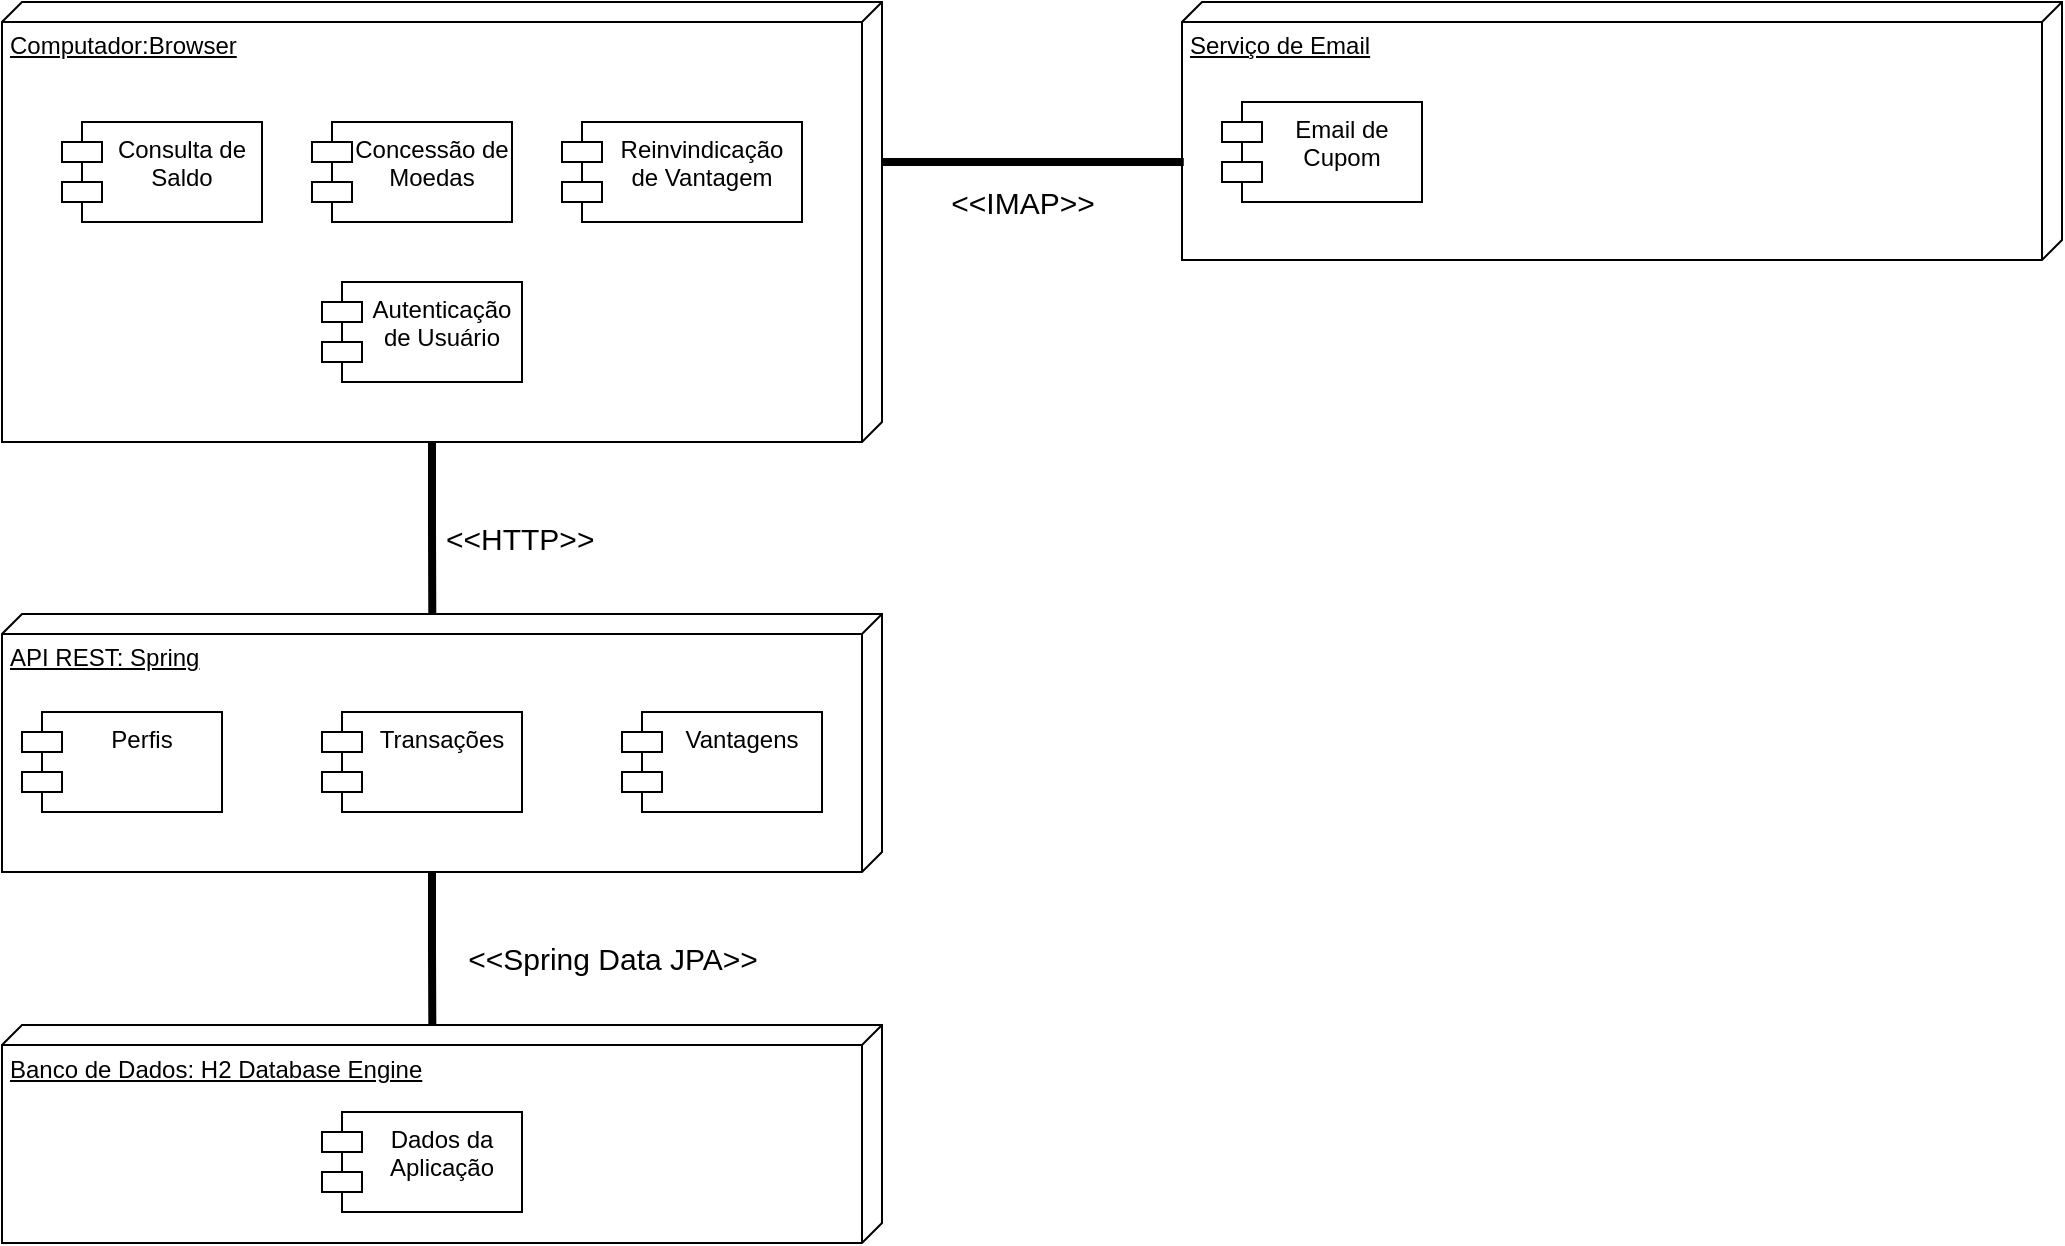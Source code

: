<mxfile version="27.0.6">
  <diagram name="Página-1" id="0baeC1T9_Wn-1TEpzrgX">
    <mxGraphModel dx="2245" dy="1925" grid="1" gridSize="10" guides="1" tooltips="1" connect="1" arrows="1" fold="1" page="1" pageScale="1" pageWidth="827" pageHeight="1169" math="0" shadow="0">
      <root>
        <mxCell id="0" />
        <mxCell id="1" parent="0" />
        <mxCell id="iyyX1s9_e3pjV-plWLvc-1" style="edgeStyle=orthogonalEdgeStyle;rounded=0;orthogonalLoop=1;jettySize=auto;html=1;exitX=0;exitY=0;exitDx=170;exitDy=225;exitPerimeter=0;strokeWidth=4;endArrow=none;startFill=0;entryX=0.031;entryY=0.511;entryDx=0;entryDy=0;entryPerimeter=0;" parent="1" source="iA4XpVnBiFOq4aOnz0Fv-35" edge="1" target="iA4XpVnBiFOq4aOnz0Fv-34">
          <mxGeometry relative="1" as="geometry">
            <mxPoint x="-435" y="-900" as="targetPoint" />
          </mxGeometry>
        </mxCell>
        <mxCell id="iyyX1s9_e3pjV-plWLvc-2" value="&amp;lt;&amp;lt;HTTP&amp;gt;&amp;gt;" style="edgeLabel;html=1;align=left;verticalAlign=middle;resizable=0;points=[];fontSize=15;labelPosition=right;verticalLabelPosition=middle;" parent="iyyX1s9_e3pjV-plWLvc-1" vertex="1" connectable="0">
          <mxGeometry x="-0.133" relative="1" as="geometry">
            <mxPoint x="5" y="37" as="offset" />
          </mxGeometry>
        </mxCell>
        <mxCell id="iA4XpVnBiFOq4aOnz0Fv-35" value="Computador:Browser" style="verticalAlign=top;align=left;spacingTop=8;spacingLeft=2;spacingRight=12;shape=cube;size=10;direction=south;fontStyle=4;html=1;whiteSpace=wrap;" parent="1" vertex="1">
          <mxGeometry x="-650" y="-1150" width="440" height="220" as="geometry" />
        </mxCell>
        <mxCell id="iA4XpVnBiFOq4aOnz0Fv-34" value="API REST: Spring" style="verticalAlign=top;align=left;spacingTop=8;spacingLeft=2;spacingRight=12;shape=cube;size=10;direction=south;fontStyle=4;html=1;whiteSpace=wrap;" parent="1" vertex="1">
          <mxGeometry x="-650" y="-844" width="440" height="129" as="geometry" />
        </mxCell>
        <mxCell id="iA4XpVnBiFOq4aOnz0Fv-33" value="Banco de Dados: H2 Database Engine" style="verticalAlign=top;align=left;spacingTop=8;spacingLeft=2;spacingRight=12;shape=cube;size=10;direction=south;fontStyle=4;html=1;whiteSpace=wrap;" parent="1" vertex="1">
          <mxGeometry x="-650" y="-638.5" width="440" height="109" as="geometry" />
        </mxCell>
        <mxCell id="vSEXQuvb4U8GNyra1pAj-4" value="Serviço de Email" style="verticalAlign=top;align=left;spacingTop=8;spacingLeft=2;spacingRight=12;shape=cube;size=10;direction=south;fontStyle=4;html=1;whiteSpace=wrap;" parent="1" vertex="1">
          <mxGeometry x="-60" y="-1150" width="440" height="129" as="geometry" />
        </mxCell>
        <mxCell id="vSEXQuvb4U8GNyra1pAj-5" style="edgeStyle=orthogonalEdgeStyle;rounded=0;orthogonalLoop=1;jettySize=auto;html=1;exitX=0.62;exitY=0.998;exitDx=0;exitDy=0;exitPerimeter=0;entryX=0;entryY=0;entryDx=80;entryDy=0;entryPerimeter=0;strokeWidth=4;endArrow=none;startFill=0;startArrow=none;" parent="1" source="vSEXQuvb4U8GNyra1pAj-4" target="iA4XpVnBiFOq4aOnz0Fv-35" edge="1">
          <mxGeometry relative="1" as="geometry">
            <mxPoint x="155" y="-713" as="targetPoint" />
          </mxGeometry>
        </mxCell>
        <mxCell id="vSEXQuvb4U8GNyra1pAj-6" value="&lt;font style=&quot;font-size: 15px;&quot;&gt;&amp;lt;&amp;lt;IMAP&amp;gt;&amp;gt;&lt;/font&gt;" style="edgeLabel;html=1;align=center;verticalAlign=middle;resizable=0;points=[];" parent="vSEXQuvb4U8GNyra1pAj-5" vertex="1" connectable="0">
          <mxGeometry x="-0.128" y="-3" relative="1" as="geometry">
            <mxPoint x="-15" y="23" as="offset" />
          </mxGeometry>
        </mxCell>
        <mxCell id="_fTcTco6b9hYsjiyXlx0-3" style="edgeStyle=orthogonalEdgeStyle;rounded=0;orthogonalLoop=1;jettySize=auto;html=1;exitX=0;exitY=0;exitDx=129;exitDy=225;exitPerimeter=0;entryX=-0.005;entryY=0.511;entryDx=0;entryDy=0;entryPerimeter=0;strokeWidth=4;endArrow=none;startFill=0;" edge="1" parent="1" source="iA4XpVnBiFOq4aOnz0Fv-34" target="iA4XpVnBiFOq4aOnz0Fv-33">
          <mxGeometry relative="1" as="geometry" />
        </mxCell>
        <mxCell id="_fTcTco6b9hYsjiyXlx0-4" value="&amp;lt;&amp;lt;Spring Data JPA&amp;gt;&amp;gt;" style="text;html=1;align=center;verticalAlign=middle;resizable=0;points=[];autosize=1;strokeColor=none;fillColor=none;fontStyle=0;fontSize=15;" vertex="1" parent="1">
          <mxGeometry x="-430" y="-687" width="170" height="30" as="geometry" />
        </mxCell>
        <mxCell id="_fTcTco6b9hYsjiyXlx0-6" value="Consulta de Saldo" style="shape=module;align=left;spacingLeft=20;align=center;verticalAlign=top;whiteSpace=wrap;html=1;" vertex="1" parent="1">
          <mxGeometry x="-620" y="-1090" width="100" height="50" as="geometry" />
        </mxCell>
        <mxCell id="_fTcTco6b9hYsjiyXlx0-12" value="Dados da Aplicação" style="shape=module;align=left;spacingLeft=20;align=center;verticalAlign=top;whiteSpace=wrap;html=1;" vertex="1" parent="1">
          <mxGeometry x="-490" y="-595" width="100" height="50" as="geometry" />
        </mxCell>
        <mxCell id="_fTcTco6b9hYsjiyXlx0-13" value="Perfis" style="shape=module;align=left;spacingLeft=20;align=center;verticalAlign=top;whiteSpace=wrap;html=1;" vertex="1" parent="1">
          <mxGeometry x="-640" y="-795" width="100" height="50" as="geometry" />
        </mxCell>
        <mxCell id="_fTcTco6b9hYsjiyXlx0-15" value="Transações" style="shape=module;align=left;spacingLeft=20;align=center;verticalAlign=top;whiteSpace=wrap;html=1;" vertex="1" parent="1">
          <mxGeometry x="-490" y="-795" width="100" height="50" as="geometry" />
        </mxCell>
        <mxCell id="_fTcTco6b9hYsjiyXlx0-17" value="Vantagens" style="shape=module;align=left;spacingLeft=20;align=center;verticalAlign=top;whiteSpace=wrap;html=1;" vertex="1" parent="1">
          <mxGeometry x="-340" y="-795" width="100" height="50" as="geometry" />
        </mxCell>
        <mxCell id="_fTcTco6b9hYsjiyXlx0-20" value="Reinvindicação de Vantagem" style="shape=module;align=left;spacingLeft=20;align=center;verticalAlign=top;whiteSpace=wrap;html=1;" vertex="1" parent="1">
          <mxGeometry x="-370" y="-1090" width="120" height="50" as="geometry" />
        </mxCell>
        <mxCell id="_fTcTco6b9hYsjiyXlx0-21" value="Email de Cupom" style="shape=module;align=left;spacingLeft=20;align=center;verticalAlign=top;whiteSpace=wrap;html=1;" vertex="1" parent="1">
          <mxGeometry x="-40" y="-1100" width="100" height="50" as="geometry" />
        </mxCell>
        <mxCell id="_fTcTco6b9hYsjiyXlx0-25" value="Concessão de Moedas" style="shape=module;align=left;spacingLeft=20;align=center;verticalAlign=top;whiteSpace=wrap;html=1;" vertex="1" parent="1">
          <mxGeometry x="-495" y="-1090" width="100" height="50" as="geometry" />
        </mxCell>
        <mxCell id="_fTcTco6b9hYsjiyXlx0-26" value="Autenticação de Usuário" style="shape=module;align=left;spacingLeft=20;align=center;verticalAlign=top;whiteSpace=wrap;html=1;" vertex="1" parent="1">
          <mxGeometry x="-490" y="-1010" width="100" height="50" as="geometry" />
        </mxCell>
      </root>
    </mxGraphModel>
  </diagram>
</mxfile>
